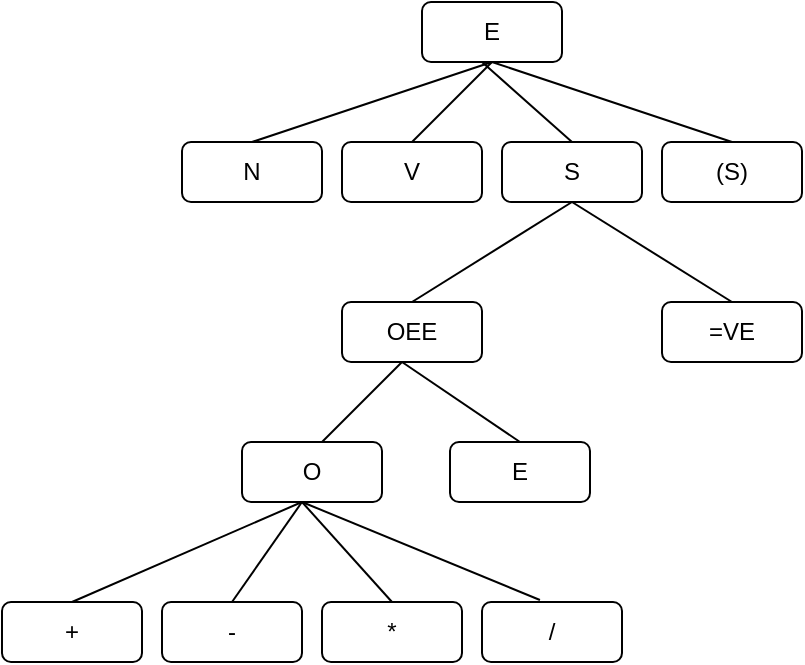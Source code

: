 <mxfile version="22.1.22" type="embed">
  <diagram name="Página-1" id="eREHq-UVcGgZIPyFQgwv">
    <mxGraphModel dx="694" dy="1111" grid="1" gridSize="10" guides="1" tooltips="1" connect="1" arrows="1" fold="1" page="1" pageScale="1" pageWidth="827" pageHeight="1169" math="0" shadow="0">
      <root>
        <mxCell id="0" />
        <mxCell id="1" parent="0" />
        <mxCell id="RMPcy6pSxchOs8MdaluI-1" value="E" style="rounded=1;whiteSpace=wrap;html=1;" parent="1" vertex="1">
          <mxGeometry x="330" y="130" width="70" height="30" as="geometry" />
        </mxCell>
        <mxCell id="RMPcy6pSxchOs8MdaluI-2" value="" style="endArrow=none;html=1;rounded=0;exitX=0.5;exitY=0;exitDx=0;exitDy=0;entryX=0.5;entryY=1;entryDx=0;entryDy=0;" parent="1" source="RMPcy6pSxchOs8MdaluI-5" target="RMPcy6pSxchOs8MdaluI-1" edge="1">
          <mxGeometry width="50" height="50" relative="1" as="geometry">
            <mxPoint x="290" y="200" as="sourcePoint" />
            <mxPoint x="290" y="140" as="targetPoint" />
          </mxGeometry>
        </mxCell>
        <mxCell id="RMPcy6pSxchOs8MdaluI-4" value="V" style="rounded=1;whiteSpace=wrap;html=1;" parent="1" vertex="1">
          <mxGeometry x="290" y="200" width="70" height="30" as="geometry" />
        </mxCell>
        <mxCell id="RMPcy6pSxchOs8MdaluI-5" value="N" style="rounded=1;whiteSpace=wrap;html=1;" parent="1" vertex="1">
          <mxGeometry x="210" y="200" width="70" height="30" as="geometry" />
        </mxCell>
        <mxCell id="RMPcy6pSxchOs8MdaluI-6" value="S" style="rounded=1;whiteSpace=wrap;html=1;" parent="1" vertex="1">
          <mxGeometry x="370" y="200" width="70" height="30" as="geometry" />
        </mxCell>
        <mxCell id="RMPcy6pSxchOs8MdaluI-7" value="(S)" style="rounded=1;whiteSpace=wrap;html=1;" parent="1" vertex="1">
          <mxGeometry x="450" y="200" width="70" height="30" as="geometry" />
        </mxCell>
        <mxCell id="RMPcy6pSxchOs8MdaluI-10" value="" style="endArrow=none;html=1;rounded=0;exitX=0.5;exitY=0;exitDx=0;exitDy=0;entryX=0.5;entryY=1;entryDx=0;entryDy=0;" parent="1" source="RMPcy6pSxchOs8MdaluI-4" target="RMPcy6pSxchOs8MdaluI-1" edge="1">
          <mxGeometry width="50" height="50" relative="1" as="geometry">
            <mxPoint x="255" y="200" as="sourcePoint" />
            <mxPoint x="360" y="160" as="targetPoint" />
            <Array as="points" />
          </mxGeometry>
        </mxCell>
        <mxCell id="RMPcy6pSxchOs8MdaluI-12" value="" style="endArrow=none;html=1;rounded=0;exitX=0.5;exitY=0;exitDx=0;exitDy=0;" parent="1" source="RMPcy6pSxchOs8MdaluI-6" edge="1">
          <mxGeometry width="50" height="50" relative="1" as="geometry">
            <mxPoint x="335" y="210" as="sourcePoint" />
            <mxPoint x="360" y="160" as="targetPoint" />
            <Array as="points" />
          </mxGeometry>
        </mxCell>
        <mxCell id="RMPcy6pSxchOs8MdaluI-13" value="" style="endArrow=none;html=1;rounded=0;exitX=0.5;exitY=0;exitDx=0;exitDy=0;entryX=0.5;entryY=1;entryDx=0;entryDy=0;" parent="1" source="RMPcy6pSxchOs8MdaluI-7" target="RMPcy6pSxchOs8MdaluI-1" edge="1">
          <mxGeometry width="50" height="50" relative="1" as="geometry">
            <mxPoint x="415" y="210" as="sourcePoint" />
            <mxPoint x="370" y="170" as="targetPoint" />
            <Array as="points" />
          </mxGeometry>
        </mxCell>
        <mxCell id="RMPcy6pSxchOs8MdaluI-14" value="=VE" style="rounded=1;whiteSpace=wrap;html=1;" parent="1" vertex="1">
          <mxGeometry x="450" y="280" width="70" height="30" as="geometry" />
        </mxCell>
        <mxCell id="RMPcy6pSxchOs8MdaluI-15" value="OEE" style="rounded=1;whiteSpace=wrap;html=1;" parent="1" vertex="1">
          <mxGeometry x="290" y="280" width="70" height="30" as="geometry" />
        </mxCell>
        <mxCell id="RMPcy6pSxchOs8MdaluI-17" value="" style="endArrow=none;html=1;rounded=0;exitX=0.5;exitY=0;exitDx=0;exitDy=0;entryX=0.5;entryY=1;entryDx=0;entryDy=0;" parent="1" source="RMPcy6pSxchOs8MdaluI-15" target="RMPcy6pSxchOs8MdaluI-6" edge="1">
          <mxGeometry width="50" height="50" relative="1" as="geometry">
            <mxPoint x="350" y="280" as="sourcePoint" />
            <mxPoint x="400" y="220" as="targetPoint" />
          </mxGeometry>
        </mxCell>
        <mxCell id="RMPcy6pSxchOs8MdaluI-18" value="" style="endArrow=none;html=1;rounded=0;exitX=0.5;exitY=0;exitDx=0;exitDy=0;entryX=0.5;entryY=1;entryDx=0;entryDy=0;" parent="1" source="RMPcy6pSxchOs8MdaluI-14" target="RMPcy6pSxchOs8MdaluI-6" edge="1">
          <mxGeometry width="50" height="50" relative="1" as="geometry">
            <mxPoint x="350" y="280" as="sourcePoint" />
            <mxPoint x="400" y="230" as="targetPoint" />
          </mxGeometry>
        </mxCell>
        <mxCell id="RMPcy6pSxchOs8MdaluI-19" value="E" style="rounded=1;whiteSpace=wrap;html=1;" parent="1" vertex="1">
          <mxGeometry x="344" y="350" width="70" height="30" as="geometry" />
        </mxCell>
        <mxCell id="RMPcy6pSxchOs8MdaluI-20" value="O" style="rounded=1;whiteSpace=wrap;html=1;" parent="1" vertex="1">
          <mxGeometry x="240" y="350" width="70" height="30" as="geometry" />
        </mxCell>
        <mxCell id="RMPcy6pSxchOs8MdaluI-24" value="" style="endArrow=none;html=1;rounded=0;" parent="1" edge="1">
          <mxGeometry width="50" height="50" relative="1" as="geometry">
            <mxPoint x="280" y="350" as="sourcePoint" />
            <mxPoint x="320" y="310" as="targetPoint" />
          </mxGeometry>
        </mxCell>
        <mxCell id="RMPcy6pSxchOs8MdaluI-25" value="" style="endArrow=none;html=1;rounded=0;exitX=0.5;exitY=0;exitDx=0;exitDy=0;" parent="1" source="RMPcy6pSxchOs8MdaluI-19" edge="1">
          <mxGeometry width="50" height="50" relative="1" as="geometry">
            <mxPoint x="270" y="360" as="sourcePoint" />
            <mxPoint x="320" y="310" as="targetPoint" />
          </mxGeometry>
        </mxCell>
        <mxCell id="RMPcy6pSxchOs8MdaluI-26" value="/" style="rounded=1;whiteSpace=wrap;html=1;" parent="1" vertex="1">
          <mxGeometry x="360" y="430" width="70" height="30" as="geometry" />
        </mxCell>
        <mxCell id="RMPcy6pSxchOs8MdaluI-27" value="*" style="rounded=1;whiteSpace=wrap;html=1;" parent="1" vertex="1">
          <mxGeometry x="280" y="430" width="70" height="30" as="geometry" />
        </mxCell>
        <mxCell id="RMPcy6pSxchOs8MdaluI-28" value="-" style="rounded=1;whiteSpace=wrap;html=1;" parent="1" vertex="1">
          <mxGeometry x="200" y="430" width="70" height="30" as="geometry" />
        </mxCell>
        <mxCell id="RMPcy6pSxchOs8MdaluI-29" value="+" style="rounded=1;whiteSpace=wrap;html=1;" parent="1" vertex="1">
          <mxGeometry x="120" y="430" width="70" height="30" as="geometry" />
        </mxCell>
        <mxCell id="RMPcy6pSxchOs8MdaluI-30" value="" style="endArrow=none;html=1;rounded=0;exitX=0.5;exitY=0;exitDx=0;exitDy=0;" parent="1" source="RMPcy6pSxchOs8MdaluI-29" edge="1">
          <mxGeometry width="50" height="50" relative="1" as="geometry">
            <mxPoint x="220" y="430" as="sourcePoint" />
            <mxPoint x="270" y="380" as="targetPoint" />
          </mxGeometry>
        </mxCell>
        <mxCell id="RMPcy6pSxchOs8MdaluI-31" value="" style="endArrow=none;html=1;rounded=0;exitX=0.5;exitY=0;exitDx=0;exitDy=0;" parent="1" source="RMPcy6pSxchOs8MdaluI-28" edge="1">
          <mxGeometry width="50" height="50" relative="1" as="geometry">
            <mxPoint x="220" y="430" as="sourcePoint" />
            <mxPoint x="270" y="380" as="targetPoint" />
          </mxGeometry>
        </mxCell>
        <mxCell id="RMPcy6pSxchOs8MdaluI-32" value="" style="endArrow=none;html=1;rounded=0;exitX=0.5;exitY=0;exitDx=0;exitDy=0;" parent="1" source="RMPcy6pSxchOs8MdaluI-27" edge="1">
          <mxGeometry width="50" height="50" relative="1" as="geometry">
            <mxPoint x="220" y="430" as="sourcePoint" />
            <mxPoint x="270" y="380" as="targetPoint" />
          </mxGeometry>
        </mxCell>
        <mxCell id="RMPcy6pSxchOs8MdaluI-33" value="" style="endArrow=none;html=1;rounded=0;exitX=0.414;exitY=-0.033;exitDx=0;exitDy=0;exitPerimeter=0;" parent="1" source="RMPcy6pSxchOs8MdaluI-26" edge="1">
          <mxGeometry width="50" height="50" relative="1" as="geometry">
            <mxPoint x="220" y="430" as="sourcePoint" />
            <mxPoint x="270" y="380" as="targetPoint" />
          </mxGeometry>
        </mxCell>
      </root>
    </mxGraphModel>
  </diagram>
</mxfile>
